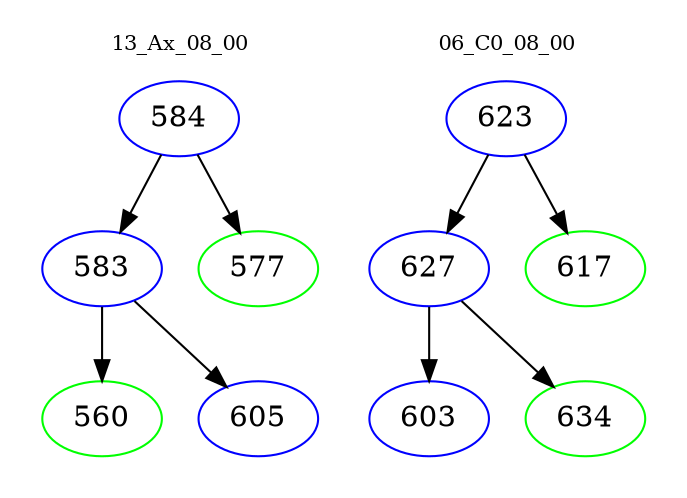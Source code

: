 digraph{
subgraph cluster_0 {
color = white
label = "13_Ax_08_00";
fontsize=10;
T0_584 [label="584", color="blue"]
T0_584 -> T0_583 [color="black"]
T0_583 [label="583", color="blue"]
T0_583 -> T0_560 [color="black"]
T0_560 [label="560", color="green"]
T0_583 -> T0_605 [color="black"]
T0_605 [label="605", color="blue"]
T0_584 -> T0_577 [color="black"]
T0_577 [label="577", color="green"]
}
subgraph cluster_1 {
color = white
label = "06_C0_08_00";
fontsize=10;
T1_623 [label="623", color="blue"]
T1_623 -> T1_627 [color="black"]
T1_627 [label="627", color="blue"]
T1_627 -> T1_603 [color="black"]
T1_603 [label="603", color="blue"]
T1_627 -> T1_634 [color="black"]
T1_634 [label="634", color="green"]
T1_623 -> T1_617 [color="black"]
T1_617 [label="617", color="green"]
}
}
